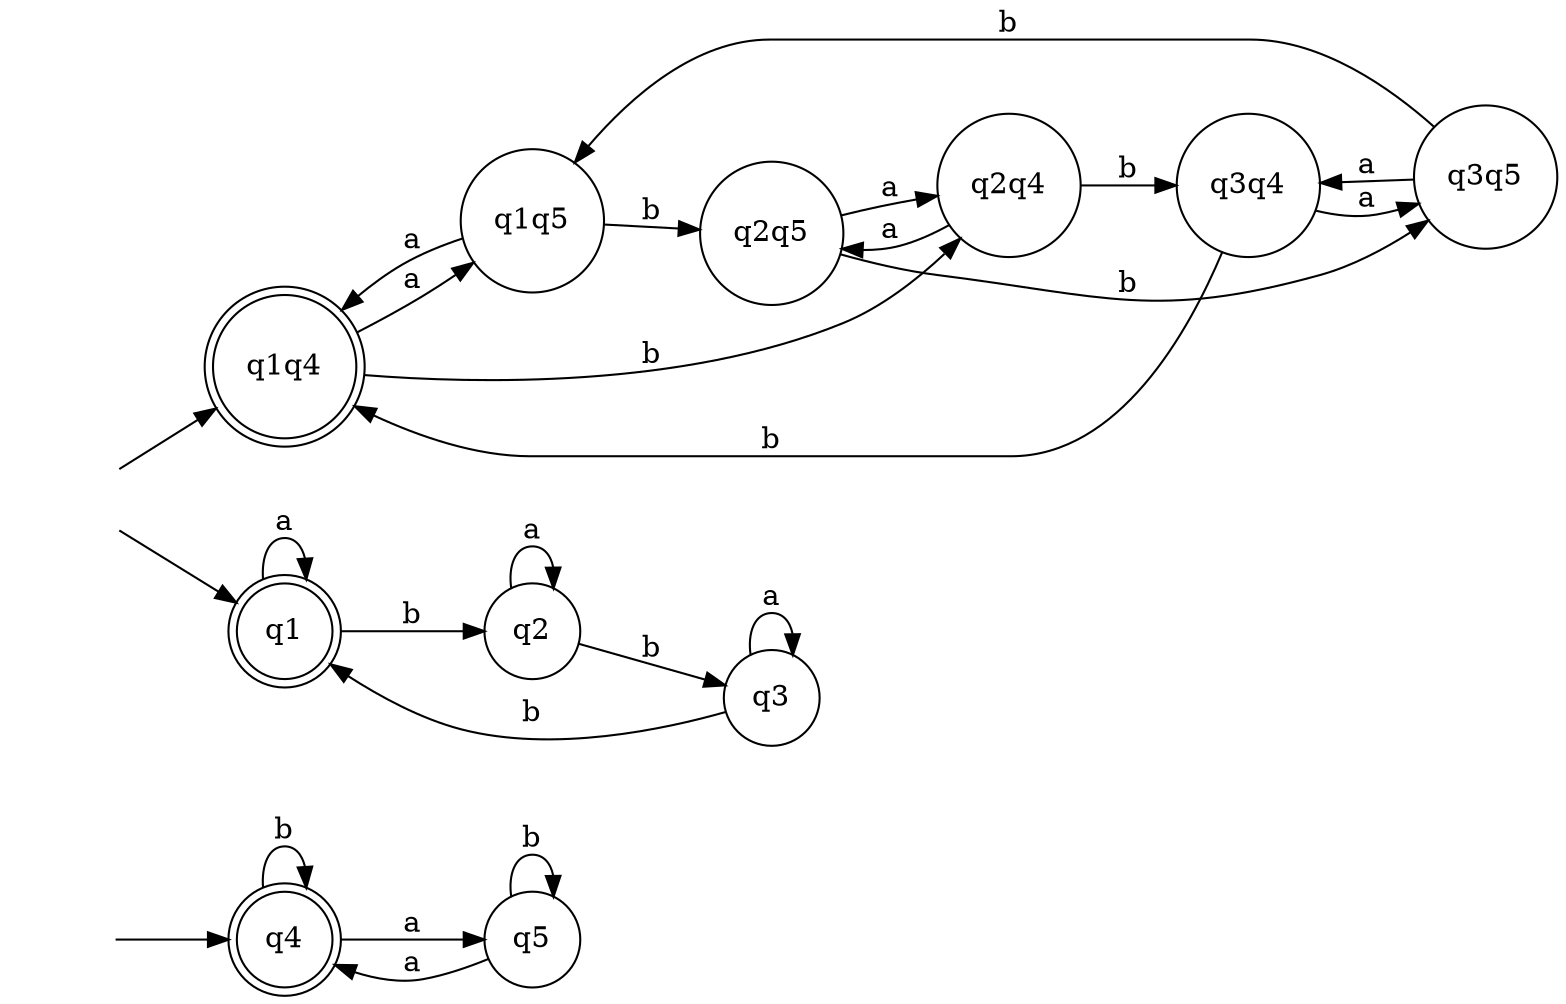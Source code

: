 digraph G4 {
rankdir="LR";
node[shape = "circle"];
q0 [style = invis];
q00[style= invis];
q01[style= invis];
q1q4[shape = doublecircle];
q4[shape = doublecircle];
q1[shape = doublecircle];
q0->q4
q4->q5->q4[label="a"];
q5->q5[label="b"];
q4->q4[label="b"];
q00->q1;
q1->q2->q3->q1[label="b"];
q2->q2[label="a"];
q3->q3[label="a"];
q1->q1[label="a"];
q00->q1q4;
q1q4->q1q5->q1q4[label="a"];
q1q4->q2q4->q3q4->q1q4[label="b"];
q1q5->q2q5->q3q5->q1q5[label="b"];
q2q5->q2q4->q2q5[label="a"];
q3q4->q3q5->q3q4[label="a"];

}